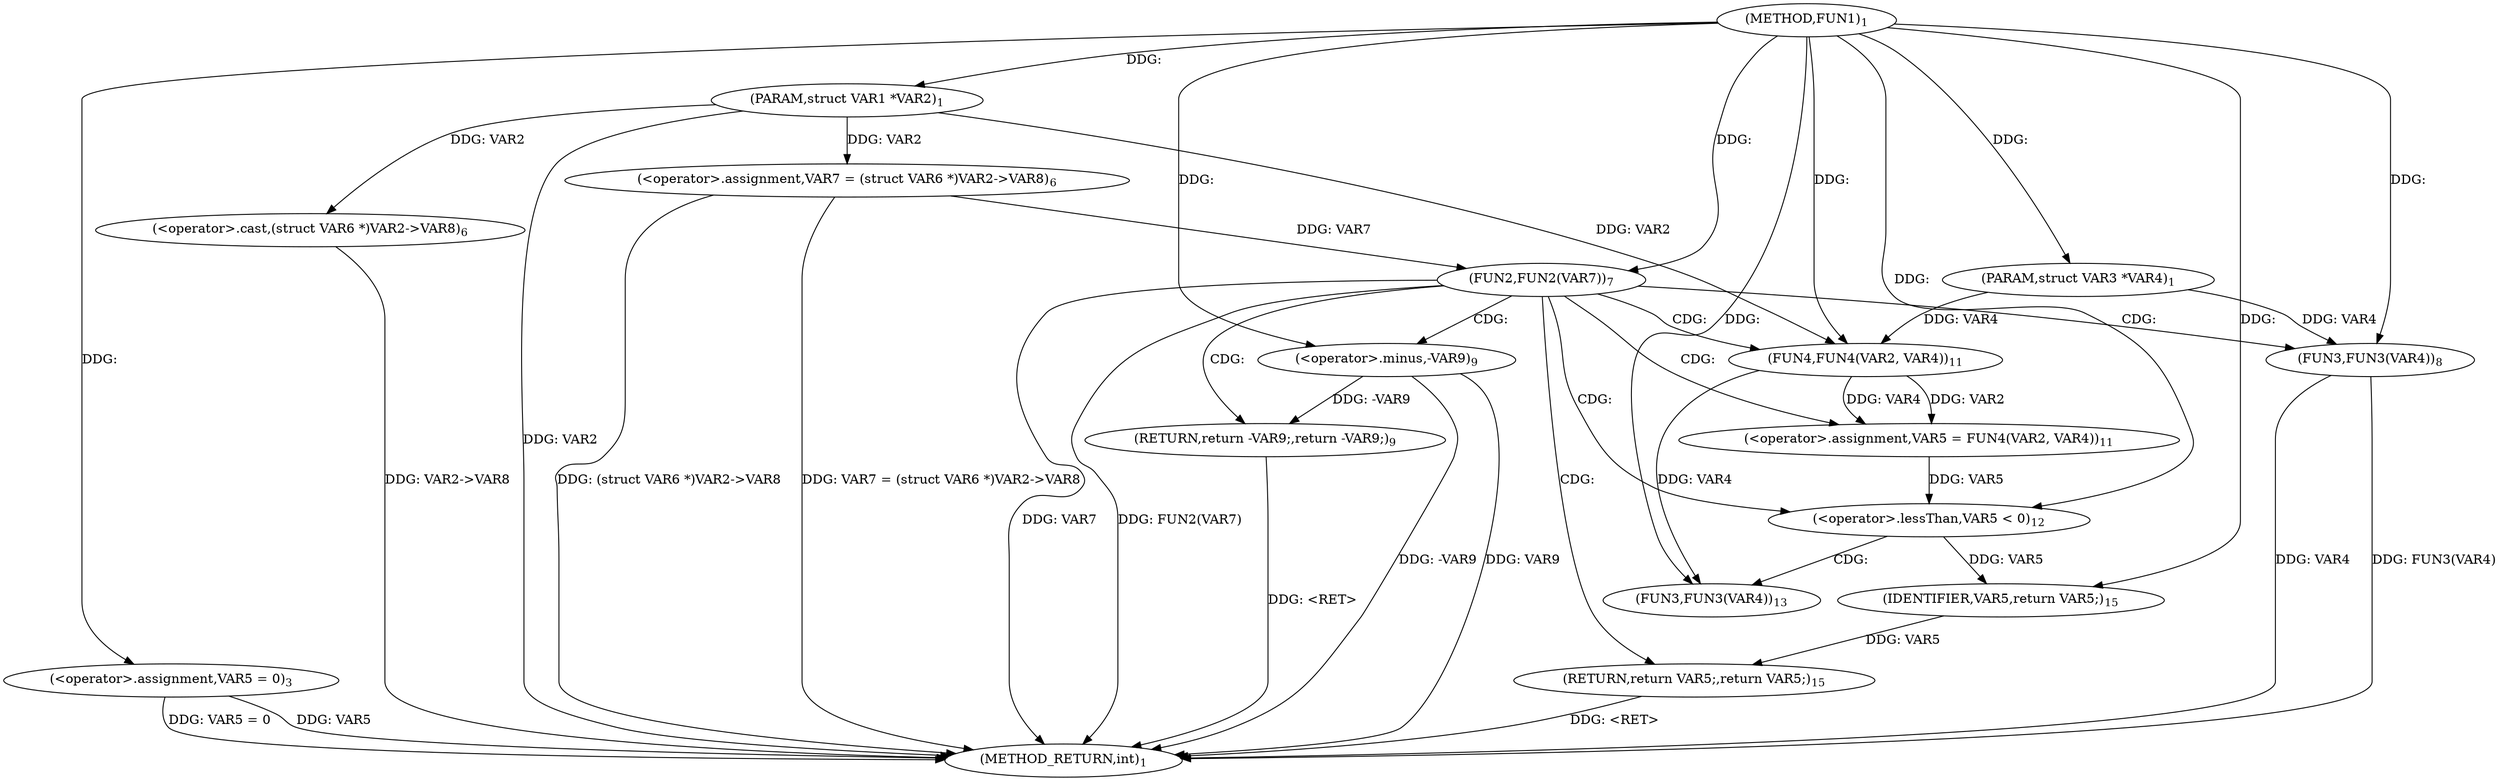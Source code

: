 digraph "FUN1" {  
"8" [label = <(METHOD,FUN1)<SUB>1</SUB>> ]
"47" [label = <(METHOD_RETURN,int)<SUB>1</SUB>> ]
"9" [label = <(PARAM,struct VAR1 *VAR2)<SUB>1</SUB>> ]
"10" [label = <(PARAM,struct VAR3 *VAR4)<SUB>1</SUB>> ]
"13" [label = <(&lt;operator&gt;.assignment,VAR5 = 0)<SUB>3</SUB>> ]
"17" [label = <(&lt;operator&gt;.assignment,VAR7 = (struct VAR6 *)VAR2-&gt;VAR8)<SUB>6</SUB>> ]
"33" [label = <(&lt;operator&gt;.assignment,VAR5 = FUN4(VAR2, VAR4))<SUB>11</SUB>> ]
"45" [label = <(RETURN,return VAR5;,return VAR5;)<SUB>15</SUB>> ]
"25" [label = <(FUN2,FUN2(VAR7))<SUB>7</SUB>> ]
"39" [label = <(&lt;operator&gt;.lessThan,VAR5 &lt; 0)<SUB>12</SUB>> ]
"46" [label = <(IDENTIFIER,VAR5,return VAR5;)<SUB>15</SUB>> ]
"19" [label = <(&lt;operator&gt;.cast,(struct VAR6 *)VAR2-&gt;VAR8)<SUB>6</SUB>> ]
"28" [label = <(FUN3,FUN3(VAR4))<SUB>8</SUB>> ]
"30" [label = <(RETURN,return -VAR9;,return -VAR9;)<SUB>9</SUB>> ]
"35" [label = <(FUN4,FUN4(VAR2, VAR4))<SUB>11</SUB>> ]
"43" [label = <(FUN3,FUN3(VAR4))<SUB>13</SUB>> ]
"31" [label = <(&lt;operator&gt;.minus,-VAR9)<SUB>9</SUB>> ]
  "30" -> "47"  [ label = "DDG: &lt;RET&gt;"] 
  "45" -> "47"  [ label = "DDG: &lt;RET&gt;"] 
  "9" -> "47"  [ label = "DDG: VAR2"] 
  "13" -> "47"  [ label = "DDG: VAR5"] 
  "13" -> "47"  [ label = "DDG: VAR5 = 0"] 
  "19" -> "47"  [ label = "DDG: VAR2-&gt;VAR8"] 
  "17" -> "47"  [ label = "DDG: (struct VAR6 *)VAR2-&gt;VAR8"] 
  "17" -> "47"  [ label = "DDG: VAR7 = (struct VAR6 *)VAR2-&gt;VAR8"] 
  "25" -> "47"  [ label = "DDG: VAR7"] 
  "25" -> "47"  [ label = "DDG: FUN2(VAR7)"] 
  "28" -> "47"  [ label = "DDG: VAR4"] 
  "28" -> "47"  [ label = "DDG: FUN3(VAR4)"] 
  "31" -> "47"  [ label = "DDG: VAR9"] 
  "31" -> "47"  [ label = "DDG: -VAR9"] 
  "8" -> "9"  [ label = "DDG: "] 
  "8" -> "10"  [ label = "DDG: "] 
  "8" -> "13"  [ label = "DDG: "] 
  "9" -> "17"  [ label = "DDG: VAR2"] 
  "35" -> "33"  [ label = "DDG: VAR2"] 
  "35" -> "33"  [ label = "DDG: VAR4"] 
  "46" -> "45"  [ label = "DDG: VAR5"] 
  "39" -> "46"  [ label = "DDG: VAR5"] 
  "8" -> "46"  [ label = "DDG: "] 
  "9" -> "19"  [ label = "DDG: VAR2"] 
  "17" -> "25"  [ label = "DDG: VAR7"] 
  "8" -> "25"  [ label = "DDG: "] 
  "31" -> "30"  [ label = "DDG: -VAR9"] 
  "9" -> "35"  [ label = "DDG: VAR2"] 
  "8" -> "35"  [ label = "DDG: "] 
  "10" -> "35"  [ label = "DDG: VAR4"] 
  "33" -> "39"  [ label = "DDG: VAR5"] 
  "8" -> "39"  [ label = "DDG: "] 
  "10" -> "28"  [ label = "DDG: VAR4"] 
  "8" -> "28"  [ label = "DDG: "] 
  "35" -> "43"  [ label = "DDG: VAR4"] 
  "8" -> "43"  [ label = "DDG: "] 
  "8" -> "31"  [ label = "DDG: "] 
  "25" -> "30"  [ label = "CDG: "] 
  "25" -> "33"  [ label = "CDG: "] 
  "25" -> "28"  [ label = "CDG: "] 
  "25" -> "35"  [ label = "CDG: "] 
  "25" -> "45"  [ label = "CDG: "] 
  "25" -> "39"  [ label = "CDG: "] 
  "25" -> "31"  [ label = "CDG: "] 
  "39" -> "43"  [ label = "CDG: "] 
}
